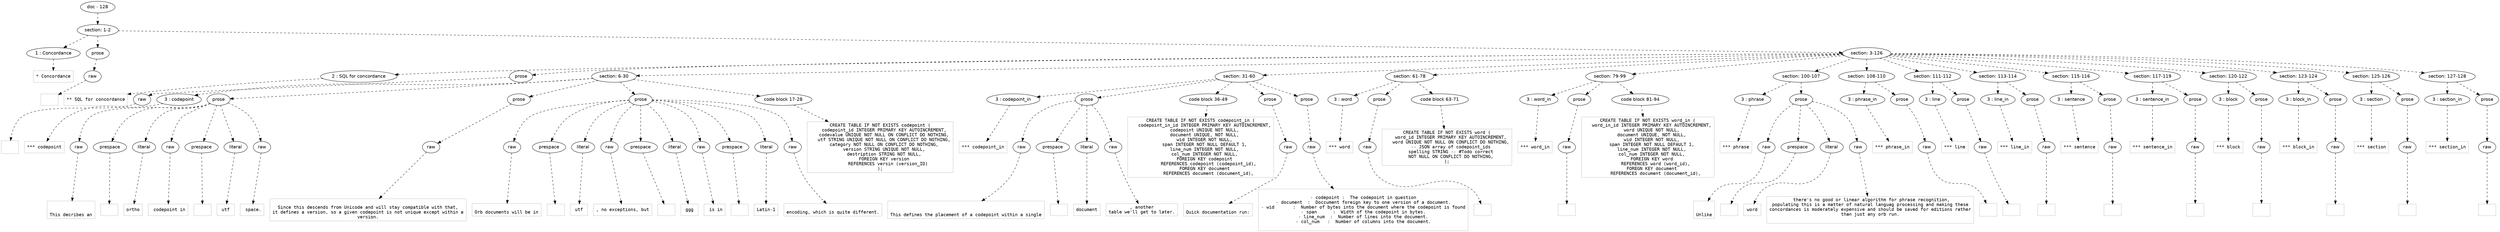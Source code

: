 digraph lpegNode {

node [fontname=Helvetica]
edge [style=dashed]

doc_0 [label="doc - 128"]


doc_0 -> { section_1}
{rank=same; section_1}

section_1 [label="section: 1-2"]


// END RANK doc_0

section_1 -> { header_2 prose_3 section_4}
{rank=same; header_2 prose_3 section_4}

header_2 [label="1 : Concordance"]

prose_3 [label="prose"]

section_4 [label="section: 3-126"]


// END RANK section_1

header_2 -> leaf_5
leaf_5  [color=Gray,shape=rectangle,fontname=Inconsolata,label="* Concordance"]
// END RANK header_2

prose_3 -> { raw_6}
{rank=same; raw_6}

raw_6 [label="raw"]


// END RANK prose_3

raw_6 -> leaf_7
leaf_7  [color=Gray,shape=rectangle,fontname=Inconsolata,label="
"]
// END RANK raw_6

section_4 -> { header_8 prose_9 section_10 section_11 section_12 section_13 section_14 section_15 section_16 section_17 section_18 section_19 section_20 section_21 section_22 section_23}
{rank=same; header_8 prose_9 section_10 section_11 section_12 section_13 section_14 section_15 section_16 section_17 section_18 section_19 section_20 section_21 section_22 section_23}

header_8 [label="2 : SQL for concordance"]

prose_9 [label="prose"]

section_10 [label="section: 6-30"]

section_11 [label="section: 31-60"]

section_12 [label="section: 61-78"]

section_13 [label="section: 79-99"]

section_14 [label="section: 100-107"]

section_15 [label="section: 108-110"]

section_16 [label="section: 111-112"]

section_17 [label="section: 113-114"]

section_18 [label="section: 115-116"]

section_19 [label="section: 117-119"]

section_20 [label="section: 120-122"]

section_21 [label="section: 123-124"]

section_22 [label="section: 125-126"]

section_23 [label="section: 127-128"]


// END RANK section_4

header_8 -> leaf_24
leaf_24  [color=Gray,shape=rectangle,fontname=Inconsolata,label="** SQL for concordance"]
// END RANK header_8

prose_9 -> { raw_25}
{rank=same; raw_25}

raw_25 [label="raw"]


// END RANK prose_9

raw_25 -> leaf_26
leaf_26  [color=Gray,shape=rectangle,fontname=Inconsolata,label="

"]
// END RANK raw_25

section_10 -> { header_27 prose_28 prose_29 prose_30 codeblock_31}
{rank=same; header_27 prose_28 prose_29 prose_30 codeblock_31}

header_27 [label="3 : codepoint"]

prose_28 [label="prose"]

prose_29 [label="prose"]

prose_30 [label="prose"]

codeblock_31 [label="code block 17-28"]


// END RANK section_10

header_27 -> leaf_32
leaf_32  [color=Gray,shape=rectangle,fontname=Inconsolata,label="*** codepoint"]
// END RANK header_27

prose_28 -> { raw_33 prespace_34 literal_35 raw_36 prespace_37 literal_38 raw_39}
{rank=same; raw_33 prespace_34 literal_35 raw_36 prespace_37 literal_38 raw_39}

raw_33 [label="raw"]

prespace_34 [label="prespace"]

literal_35 [label="literal"]

raw_36 [label="raw"]

prespace_37 [label="prespace"]

literal_38 [label="literal"]

raw_39 [label="raw"]


// END RANK prose_28

raw_33 -> leaf_40
leaf_40  [color=Gray,shape=rectangle,fontname=Inconsolata,label="

This decribes an"]
// END RANK raw_33

prespace_34 -> leaf_41
leaf_41  [color=Gray,shape=rectangle,fontname=Inconsolata,label=" "]
// END RANK prespace_34

literal_35 -> leaf_42
leaf_42  [color=Gray,shape=rectangle,fontname=Inconsolata,label="ortho"]
// END RANK literal_35

raw_36 -> leaf_43
leaf_43  [color=Gray,shape=rectangle,fontname=Inconsolata,label=" codepoint in"]
// END RANK raw_36

prespace_37 -> leaf_44
leaf_44  [color=Gray,shape=rectangle,fontname=Inconsolata,label=" "]
// END RANK prespace_37

literal_38 -> leaf_45
leaf_45  [color=Gray,shape=rectangle,fontname=Inconsolata,label="utf"]
// END RANK literal_38

raw_39 -> leaf_46
leaf_46  [color=Gray,shape=rectangle,fontname=Inconsolata,label=" space.
"]
// END RANK raw_39

prose_29 -> { raw_47}
{rank=same; raw_47}

raw_47 [label="raw"]


// END RANK prose_29

raw_47 -> leaf_48
leaf_48  [color=Gray,shape=rectangle,fontname=Inconsolata,label="
Since this descends from Unicode and will stay compatible with that,
it defines a version, so a given codepoint is not unique except within a
version.
"]
// END RANK raw_47

prose_30 -> { raw_49 prespace_50 literal_51 raw_52 prespace_53 literal_54 raw_55 prespace_56 literal_57 raw_58}
{rank=same; raw_49 prespace_50 literal_51 raw_52 prespace_53 literal_54 raw_55 prespace_56 literal_57 raw_58}

raw_49 [label="raw"]

prespace_50 [label="prespace"]

literal_51 [label="literal"]

raw_52 [label="raw"]

prespace_53 [label="prespace"]

literal_54 [label="literal"]

raw_55 [label="raw"]

prespace_56 [label="prespace"]

literal_57 [label="literal"]

raw_58 [label="raw"]


// END RANK prose_30

raw_49 -> leaf_59
leaf_59  [color=Gray,shape=rectangle,fontname=Inconsolata,label="
Orb documents will be in"]
// END RANK raw_49

prespace_50 -> leaf_60
leaf_60  [color=Gray,shape=rectangle,fontname=Inconsolata,label=" "]
// END RANK prespace_50

literal_51 -> leaf_61
leaf_61  [color=Gray,shape=rectangle,fontname=Inconsolata,label="utf"]
// END RANK literal_51

raw_52 -> leaf_62
leaf_62  [color=Gray,shape=rectangle,fontname=Inconsolata,label=", no exceptions, but"]
// END RANK raw_52

prespace_53 -> leaf_63
leaf_63  [color=Gray,shape=rectangle,fontname=Inconsolata,label=" "]
// END RANK prespace_53

literal_54 -> leaf_64
leaf_64  [color=Gray,shape=rectangle,fontname=Inconsolata,label="ggg"]
// END RANK literal_54

raw_55 -> leaf_65
leaf_65  [color=Gray,shape=rectangle,fontname=Inconsolata,label=" is in"]
// END RANK raw_55

prespace_56 -> leaf_66
leaf_66  [color=Gray,shape=rectangle,fontname=Inconsolata,label=" "]
// END RANK prespace_56

literal_57 -> leaf_67
leaf_67  [color=Gray,shape=rectangle,fontname=Inconsolata,label="Latin-1"]
// END RANK literal_57

raw_58 -> leaf_68
leaf_68  [color=Gray,shape=rectangle,fontname=Inconsolata,label="
encoding, which is quite different.
"]
// END RANK raw_58

codeblock_31 -> leaf_69
leaf_69  [color=Gray,shape=rectangle,fontname=Inconsolata,label="CREATE TABLE IF NOT EXISTS codepoint (
   codepoint_id INTEGER PRIMARY KEY AUTOINCREMENT,
   codevalue UNIQUE NOT NULL ON CONFLICT DO NOTHING,
   utf STRING UNIQUE NOT NULL ON CONFLICT DO NOTHING,
   category NOT NULL ON CONFLICT DO NOTHING,
   version STRING UNIQUE NOT NULL,
   destription STRING NOT NULL,
   FOREIGN KEY version
      REFERENCES versin (version_ID)
);"]
// END RANK codeblock_31

section_11 -> { header_70 prose_71 codeblock_72 prose_73 prose_74}
{rank=same; header_70 prose_71 codeblock_72 prose_73 prose_74}

header_70 [label="3 : codepoint_in"]

prose_71 [label="prose"]

codeblock_72 [label="code block 36-49"]

prose_73 [label="prose"]

prose_74 [label="prose"]


// END RANK section_11

header_70 -> leaf_75
leaf_75  [color=Gray,shape=rectangle,fontname=Inconsolata,label="*** codepoint_in"]
// END RANK header_70

prose_71 -> { raw_76 prespace_77 literal_78 raw_79}
{rank=same; raw_76 prespace_77 literal_78 raw_79}

raw_76 [label="raw"]

prespace_77 [label="prespace"]

literal_78 [label="literal"]

raw_79 [label="raw"]


// END RANK prose_71

raw_76 -> leaf_80
leaf_80  [color=Gray,shape=rectangle,fontname=Inconsolata,label="

This defines the placement of a codepoint within a single"]
// END RANK raw_76

prespace_77 -> leaf_81
leaf_81  [color=Gray,shape=rectangle,fontname=Inconsolata,label=" "]
// END RANK prespace_77

literal_78 -> leaf_82
leaf_82  [color=Gray,shape=rectangle,fontname=Inconsolata,label="document"]
// END RANK literal_78

raw_79 -> leaf_83
leaf_83  [color=Gray,shape=rectangle,fontname=Inconsolata,label=", another
table we'll get to later.
"]
// END RANK raw_79

codeblock_72 -> leaf_84
leaf_84  [color=Gray,shape=rectangle,fontname=Inconsolata,label="CREATE TABLE IF NOT EXISTS codepoint_in (
   codepoint_in_id INTEGER PRIMARY KEY AUTOINCREMENT,
   codepoint UNIQUE NOT NULL,
   document UNIQUE, NOT NULL,
   wid INTEGER NOT NULL,
   span INTEGER NOT NULL DEFAULT 1,
   line_num INTEGER NOT NULL,
   col_num INTEGER NOT NULL,
   FOREIGN KEY codepoint
      REFERENCES codepoint (codepoint_id),
   FOREGN KEY document
      REFERENCES document (document_id),"]
// END RANK codeblock_72

prose_73 -> { raw_85}
{rank=same; raw_85}

raw_85 [label="raw"]


// END RANK prose_73

raw_85 -> leaf_86
leaf_86  [color=Gray,shape=rectangle,fontname=Inconsolata,label="
Quick documentation run:
"]
// END RANK raw_85

prose_74 -> { raw_87}
{rank=same; raw_87}

raw_87 [label="raw"]


// END RANK prose_74

raw_87 -> leaf_88
leaf_88  [color=Gray,shape=rectangle,fontname=Inconsolata,label="
- codepoint :  The codepoint in question
- document  :  Doccument foreign key to one version of a document.
- wid       :  Number of bytes into the document where the codepoint is found
- span      :  Width of the codepoint in bytes.
- line_num  :  Number of lines into the document.
- col_num   :  Number of columns into the document.

"]
// END RANK raw_87

section_12 -> { header_89 prose_90 codeblock_91}
{rank=same; header_89 prose_90 codeblock_91}

header_89 [label="3 : word"]

prose_90 [label="prose"]

codeblock_91 [label="code block 63-71"]


// END RANK section_12

header_89 -> leaf_92
leaf_92  [color=Gray,shape=rectangle,fontname=Inconsolata,label="*** word"]
// END RANK header_89

prose_90 -> { raw_93}
{rank=same; raw_93}

raw_93 [label="raw"]


// END RANK prose_90

raw_93 -> leaf_94
leaf_94  [color=Gray,shape=rectangle,fontname=Inconsolata,label="
"]
// END RANK raw_93

codeblock_91 -> leaf_95
leaf_95  [color=Gray,shape=rectangle,fontname=Inconsolata,label="CREATE TABLE IF NOT EXISTS word (
   word_id INTEGER PRIMARY KEY AUTOINCREMENT,
   word UNIQUE NOT NULL ON CONFLICT DO NOTHING,
   -- JSON array of codepoint_ids
   spelling STRING -- #Todo correct
   NOT NULL ON CONFLICT DO NOTHING,
);"]
// END RANK codeblock_91

section_13 -> { header_96 prose_97 codeblock_98}
{rank=same; header_96 prose_97 codeblock_98}

header_96 [label="3 : word_in"]

prose_97 [label="prose"]

codeblock_98 [label="code block 81-94"]


// END RANK section_13

header_96 -> leaf_99
leaf_99  [color=Gray,shape=rectangle,fontname=Inconsolata,label="*** word_in"]
// END RANK header_96

prose_97 -> { raw_100}
{rank=same; raw_100}

raw_100 [label="raw"]


// END RANK prose_97

raw_100 -> leaf_101
leaf_101  [color=Gray,shape=rectangle,fontname=Inconsolata,label="
"]
// END RANK raw_100

codeblock_98 -> leaf_102
leaf_102  [color=Gray,shape=rectangle,fontname=Inconsolata,label="CREATE TABLE IF NOT EXISTS word_in (
   word_in_id INTEGER PRIMARY KEY AUTOINCREMENT,
   word UNIQUE NOT NULL,
   document UNIQUE, NOT NULL,
   wid INTEGER NOT NULL,
   span INTEGER NOT NULL DEFAULT 1,
   line_num INTEGER NOT NULL,
   col_num INTEGER NOT NULL,
   FOREIGN KEY word
      REFERENCES word (word_id),
   FOREGN KEY document
      REFERENCES document (document_id),"]
// END RANK codeblock_98

section_14 -> { header_103 prose_104}
{rank=same; header_103 prose_104}

header_103 [label="3 : phrase"]

prose_104 [label="prose"]


// END RANK section_14

header_103 -> leaf_105
leaf_105  [color=Gray,shape=rectangle,fontname=Inconsolata,label="*** phrase"]
// END RANK header_103

prose_104 -> { raw_106 prespace_107 literal_108 raw_109}
{rank=same; raw_106 prespace_107 literal_108 raw_109}

raw_106 [label="raw"]

prespace_107 [label="prespace"]

literal_108 [label="literal"]

raw_109 [label="raw"]


// END RANK prose_104

raw_106 -> leaf_110
leaf_110  [color=Gray,shape=rectangle,fontname=Inconsolata,label="

Unlike"]
// END RANK raw_106

prespace_107 -> leaf_111
leaf_111  [color=Gray,shape=rectangle,fontname=Inconsolata,label=" "]
// END RANK prespace_107

literal_108 -> leaf_112
leaf_112  [color=Gray,shape=rectangle,fontname=Inconsolata,label="word"]
// END RANK literal_108

raw_109 -> leaf_113
leaf_113  [color=Gray,shape=rectangle,fontname=Inconsolata,label=" there's no good or linear algorithm for phrase recognition,
populating this is a matter of natural languag processing and making these
concordances is moderately expensive and should be saved for editions rather
than just any orb run.

"]
// END RANK raw_109

section_15 -> { header_114 prose_115}
{rank=same; header_114 prose_115}

header_114 [label="3 : phrase_in"]

prose_115 [label="prose"]


// END RANK section_15

header_114 -> leaf_116
leaf_116  [color=Gray,shape=rectangle,fontname=Inconsolata,label="*** phrase_in"]
// END RANK header_114

prose_115 -> { raw_117}
{rank=same; raw_117}

raw_117 [label="raw"]


// END RANK prose_115

raw_117 -> leaf_118
leaf_118  [color=Gray,shape=rectangle,fontname=Inconsolata,label="

"]
// END RANK raw_117

section_16 -> { header_119 prose_120}
{rank=same; header_119 prose_120}

header_119 [label="3 : line"]

prose_120 [label="prose"]


// END RANK section_16

header_119 -> leaf_121
leaf_121  [color=Gray,shape=rectangle,fontname=Inconsolata,label="*** line"]
// END RANK header_119

prose_120 -> { raw_122}
{rank=same; raw_122}

raw_122 [label="raw"]


// END RANK prose_120

raw_122 -> leaf_123
leaf_123  [color=Gray,shape=rectangle,fontname=Inconsolata,label="
"]
// END RANK raw_122

section_17 -> { header_124 prose_125}
{rank=same; header_124 prose_125}

header_124 [label="3 : line_in"]

prose_125 [label="prose"]


// END RANK section_17

header_124 -> leaf_126
leaf_126  [color=Gray,shape=rectangle,fontname=Inconsolata,label="*** line_in"]
// END RANK header_124

prose_125 -> { raw_127}
{rank=same; raw_127}

raw_127 [label="raw"]


// END RANK prose_125

raw_127 -> leaf_128
leaf_128  [color=Gray,shape=rectangle,fontname=Inconsolata,label="
"]
// END RANK raw_127

section_18 -> { header_129 prose_130}
{rank=same; header_129 prose_130}

header_129 [label="3 : sentence"]

prose_130 [label="prose"]


// END RANK section_18

header_129 -> leaf_131
leaf_131  [color=Gray,shape=rectangle,fontname=Inconsolata,label="*** sentence"]
// END RANK header_129

prose_130 -> { raw_132}
{rank=same; raw_132}

raw_132 [label="raw"]


// END RANK prose_130

raw_132 -> leaf_133
leaf_133  [color=Gray,shape=rectangle,fontname=Inconsolata,label="
"]
// END RANK raw_132

section_19 -> { header_134 prose_135}
{rank=same; header_134 prose_135}

header_134 [label="3 : sentence_in"]

prose_135 [label="prose"]


// END RANK section_19

header_134 -> leaf_136
leaf_136  [color=Gray,shape=rectangle,fontname=Inconsolata,label="*** sentence_in"]
// END RANK header_134

prose_135 -> { raw_137}
{rank=same; raw_137}

raw_137 [label="raw"]


// END RANK prose_135

raw_137 -> leaf_138
leaf_138  [color=Gray,shape=rectangle,fontname=Inconsolata,label="

"]
// END RANK raw_137

section_20 -> { header_139 prose_140}
{rank=same; header_139 prose_140}

header_139 [label="3 : block"]

prose_140 [label="prose"]


// END RANK section_20

header_139 -> leaf_141
leaf_141  [color=Gray,shape=rectangle,fontname=Inconsolata,label="*** block"]
// END RANK header_139

prose_140 -> { raw_142}
{rank=same; raw_142}

raw_142 [label="raw"]


// END RANK prose_140

raw_142 -> leaf_143
leaf_143  [color=Gray,shape=rectangle,fontname=Inconsolata,label="

"]
// END RANK raw_142

section_21 -> { header_144 prose_145}
{rank=same; header_144 prose_145}

header_144 [label="3 : block_in"]

prose_145 [label="prose"]


// END RANK section_21

header_144 -> leaf_146
leaf_146  [color=Gray,shape=rectangle,fontname=Inconsolata,label="*** block_in"]
// END RANK header_144

prose_145 -> { raw_147}
{rank=same; raw_147}

raw_147 [label="raw"]


// END RANK prose_145

raw_147 -> leaf_148
leaf_148  [color=Gray,shape=rectangle,fontname=Inconsolata,label="
"]
// END RANK raw_147

section_22 -> { header_149 prose_150}
{rank=same; header_149 prose_150}

header_149 [label="3 : section"]

prose_150 [label="prose"]


// END RANK section_22

header_149 -> leaf_151
leaf_151  [color=Gray,shape=rectangle,fontname=Inconsolata,label="*** section"]
// END RANK header_149

prose_150 -> { raw_152}
{rank=same; raw_152}

raw_152 [label="raw"]


// END RANK prose_150

raw_152 -> leaf_153
leaf_153  [color=Gray,shape=rectangle,fontname=Inconsolata,label="
"]
// END RANK raw_152

section_23 -> { header_154 prose_155}
{rank=same; header_154 prose_155}

header_154 [label="3 : section_in"]

prose_155 [label="prose"]


// END RANK section_23

header_154 -> leaf_156
leaf_156  [color=Gray,shape=rectangle,fontname=Inconsolata,label="*** section_in"]
// END RANK header_154

prose_155 -> { raw_157}
{rank=same; raw_157}

raw_157 [label="raw"]


// END RANK prose_155

raw_157 -> leaf_158
leaf_158  [color=Gray,shape=rectangle,fontname=Inconsolata,label="
"]
// END RANK raw_157


}
